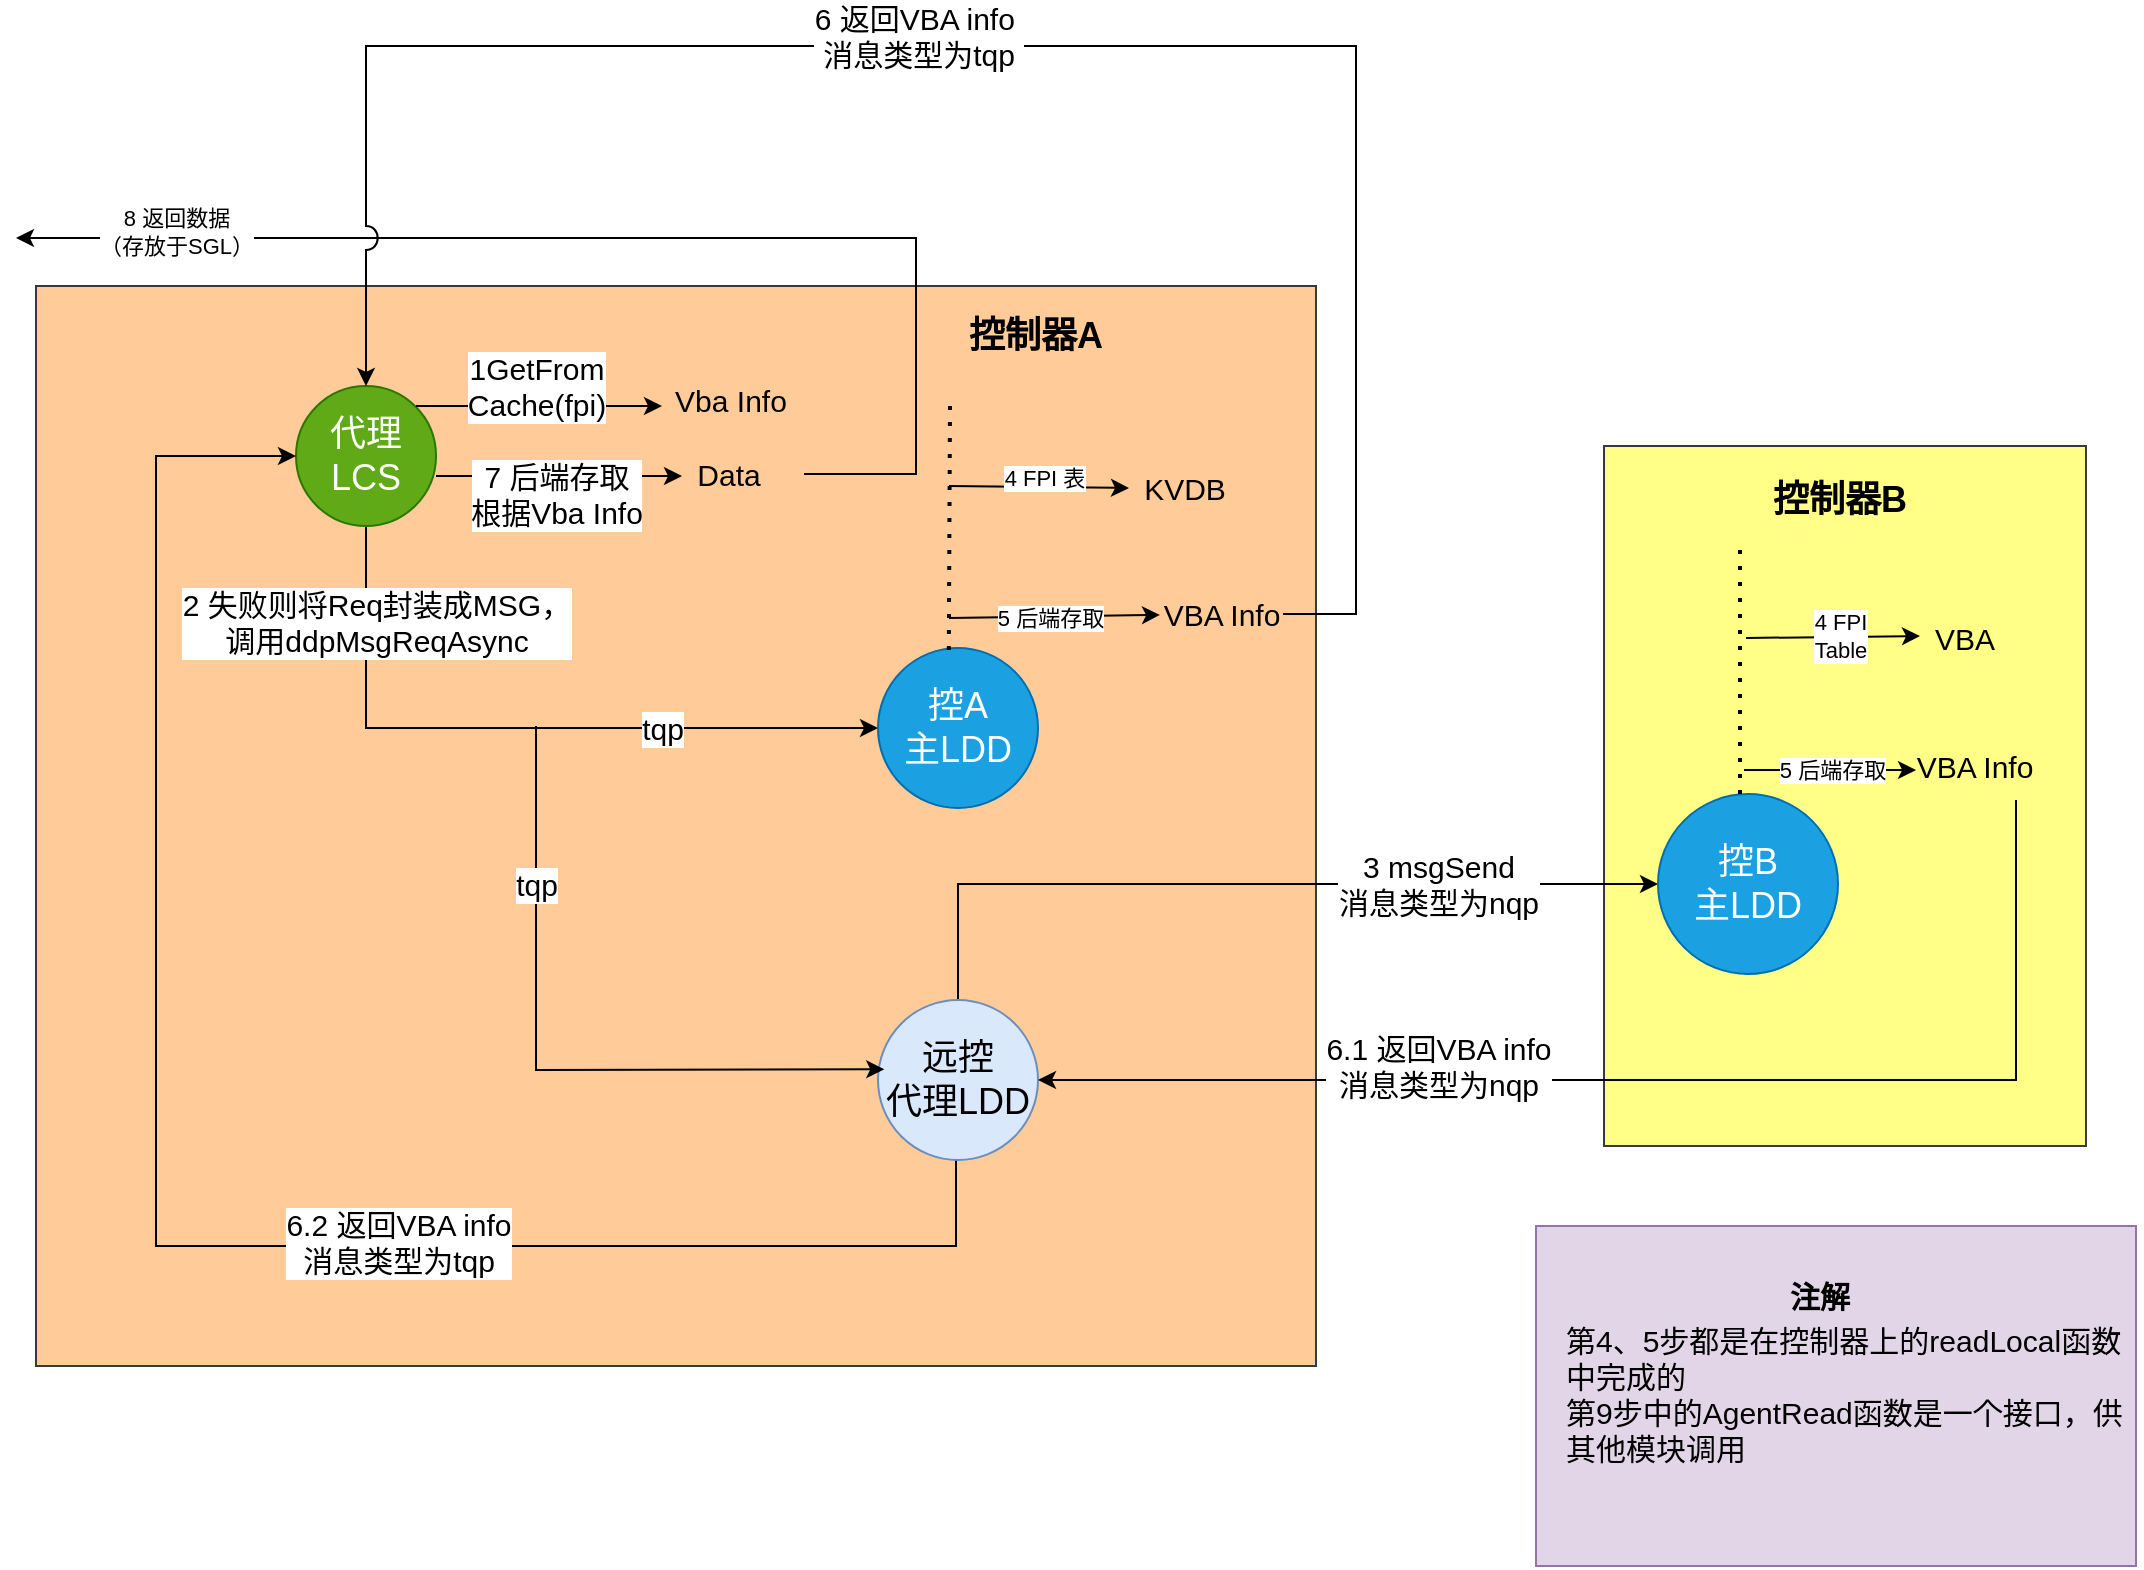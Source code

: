<mxfile version="21.6.8" type="github">
  <diagram name="第 1 页" id="KYxuzU7f_rdgAicGb6aT">
    <mxGraphModel dx="1761" dy="1723" grid="1" gridSize="10" guides="1" tooltips="1" connect="1" arrows="1" fold="1" page="1" pageScale="1" pageWidth="827" pageHeight="1169" math="0" shadow="0">
      <root>
        <mxCell id="0" />
        <mxCell id="1" parent="0" />
        <mxCell id="RK_rrIBk2QPuKFIXuzQy-28" value="" style="rounded=0;whiteSpace=wrap;html=1;fillColor=#ffff88;strokeColor=#36393d;" vertex="1" parent="1">
          <mxGeometry x="474" y="60" width="241" height="350" as="geometry" />
        </mxCell>
        <mxCell id="RK_rrIBk2QPuKFIXuzQy-27" value="" style="rounded=0;whiteSpace=wrap;html=1;fillColor=#ffcc99;strokeColor=#36393d;" vertex="1" parent="1">
          <mxGeometry x="-310" y="-20" width="640" height="540" as="geometry" />
        </mxCell>
        <mxCell id="tnGbYBRrjQ65WLvPyJLb-3" style="edgeStyle=orthogonalEdgeStyle;rounded=0;orthogonalLoop=1;jettySize=auto;html=1;exitX=0.5;exitY=1;exitDx=0;exitDy=0;entryX=0;entryY=0.5;entryDx=0;entryDy=0;" parent="1" source="tnGbYBRrjQ65WLvPyJLb-7" target="RK_rrIBk2QPuKFIXuzQy-1" edge="1">
          <mxGeometry relative="1" as="geometry">
            <mxPoint x="302.5" y="113.5" as="sourcePoint" />
            <mxPoint x="420" y="226.5" as="targetPoint" />
          </mxGeometry>
        </mxCell>
        <mxCell id="tnGbYBRrjQ65WLvPyJLb-5" value="&lt;font style=&quot;font-size: 15px;&quot;&gt;2 失败则将Req封装成MSG，&lt;br&gt;调用ddpMsgReqAsync&lt;/font&gt;" style="edgeLabel;html=1;align=center;verticalAlign=middle;resizable=0;points=[];" parent="tnGbYBRrjQ65WLvPyJLb-3" vertex="1" connectable="0">
          <mxGeometry x="0.384" y="-1" relative="1" as="geometry">
            <mxPoint x="-141" y="-54" as="offset" />
          </mxGeometry>
        </mxCell>
        <mxCell id="RK_rrIBk2QPuKFIXuzQy-2" value="&lt;font style=&quot;font-size: 15px;&quot;&gt;tqp&lt;/font&gt;" style="edgeLabel;html=1;align=center;verticalAlign=middle;resizable=0;points=[];" vertex="1" connectable="0" parent="tnGbYBRrjQ65WLvPyJLb-3">
          <mxGeometry x="0.555" y="-3" relative="1" as="geometry">
            <mxPoint x="-29" y="-3" as="offset" />
          </mxGeometry>
        </mxCell>
        <mxCell id="tnGbYBRrjQ65WLvPyJLb-7" value="&lt;font style=&quot;font-size: 18px;&quot;&gt;代理LCS&lt;/font&gt;" style="ellipse;whiteSpace=wrap;html=1;aspect=fixed;fillColor=#60a917;fontColor=#ffffff;strokeColor=#2D7600;" parent="1" vertex="1">
          <mxGeometry x="-180" y="30" width="70" height="70" as="geometry" />
        </mxCell>
        <mxCell id="tnGbYBRrjQ65WLvPyJLb-13" style="edgeStyle=orthogonalEdgeStyle;rounded=0;orthogonalLoop=1;jettySize=auto;html=1;exitX=0.5;exitY=0;exitDx=0;exitDy=0;entryX=0;entryY=0.5;entryDx=0;entryDy=0;" parent="1" source="tnGbYBRrjQ65WLvPyJLb-8" target="tnGbYBRrjQ65WLvPyJLb-12" edge="1">
          <mxGeometry relative="1" as="geometry">
            <mxPoint x="30" y="282" as="sourcePoint" />
            <mxPoint x="590" y="270" as="targetPoint" />
            <Array as="points">
              <mxPoint x="151" y="279" />
            </Array>
          </mxGeometry>
        </mxCell>
        <mxCell id="tnGbYBRrjQ65WLvPyJLb-14" value="&lt;font style=&quot;font-size: 15px;&quot;&gt;3 msgSend&lt;br&gt;消息类型为nqp&lt;br&gt;&lt;/font&gt;" style="edgeLabel;html=1;align=center;verticalAlign=middle;resizable=0;points=[];" parent="tnGbYBRrjQ65WLvPyJLb-13" vertex="1" connectable="0">
          <mxGeometry x="-0.189" y="3" relative="1" as="geometry">
            <mxPoint x="132" y="3" as="offset" />
          </mxGeometry>
        </mxCell>
        <mxCell id="RK_rrIBk2QPuKFIXuzQy-23" style="edgeStyle=orthogonalEdgeStyle;rounded=0;orthogonalLoop=1;jettySize=auto;html=1;entryX=0;entryY=0.5;entryDx=0;entryDy=0;exitX=0.5;exitY=1;exitDx=0;exitDy=0;" edge="1" parent="1" source="tnGbYBRrjQ65WLvPyJLb-8" target="tnGbYBRrjQ65WLvPyJLb-7">
          <mxGeometry relative="1" as="geometry">
            <Array as="points">
              <mxPoint x="150" y="460" />
              <mxPoint x="-250" y="460" />
              <mxPoint x="-250" y="65" />
            </Array>
          </mxGeometry>
        </mxCell>
        <mxCell id="RK_rrIBk2QPuKFIXuzQy-24" value="&lt;font style=&quot;font-size: 15px;&quot;&gt;6.2 返回VBA info&lt;br&gt;消息类型为tqp&lt;/font&gt;" style="edgeLabel;html=1;align=center;verticalAlign=middle;resizable=0;points=[];" vertex="1" connectable="0" parent="RK_rrIBk2QPuKFIXuzQy-23">
          <mxGeometry x="-0.29" y="-2" relative="1" as="geometry">
            <mxPoint x="-1" as="offset" />
          </mxGeometry>
        </mxCell>
        <mxCell id="tnGbYBRrjQ65WLvPyJLb-8" value="&lt;font style=&quot;font-size: 18px;&quot;&gt;远控&lt;br&gt;代理LDD&lt;/font&gt;" style="ellipse;whiteSpace=wrap;html=1;aspect=fixed;fillColor=#dae8fc;strokeColor=#6c8ebf;" parent="1" vertex="1">
          <mxGeometry x="111" y="337" width="80" height="80" as="geometry" />
        </mxCell>
        <mxCell id="tnGbYBRrjQ65WLvPyJLb-12" value="&lt;span style=&quot;font-size: 18px;&quot;&gt;控B&lt;br&gt;主LDD&lt;br&gt;&lt;/span&gt;" style="ellipse;whiteSpace=wrap;html=1;aspect=fixed;fillColor=#1ba1e2;strokeColor=#006EAF;fontColor=#ffffff;" parent="1" vertex="1">
          <mxGeometry x="501" y="234" width="90" height="90" as="geometry" />
        </mxCell>
        <mxCell id="tnGbYBRrjQ65WLvPyJLb-21" value="" style="endArrow=classic;html=1;rounded=0;entryX=0;entryY=0.5;entryDx=0;entryDy=0;" parent="1" edge="1">
          <mxGeometry width="50" height="50" relative="1" as="geometry">
            <mxPoint x="545" y="156" as="sourcePoint" />
            <mxPoint x="632" y="155" as="targetPoint" />
          </mxGeometry>
        </mxCell>
        <mxCell id="tnGbYBRrjQ65WLvPyJLb-35" value="4 FPI &lt;br&gt;Table" style="edgeLabel;html=1;align=center;verticalAlign=middle;resizable=0;points=[];" parent="tnGbYBRrjQ65WLvPyJLb-21" vertex="1" connectable="0">
          <mxGeometry x="0.042" y="1" relative="1" as="geometry">
            <mxPoint x="1" as="offset" />
          </mxGeometry>
        </mxCell>
        <mxCell id="tnGbYBRrjQ65WLvPyJLb-22" value="&lt;font style=&quot;font-size: 15px;&quot;&gt;VBA&lt;/font&gt;" style="text;strokeColor=none;align=center;fillColor=none;html=1;verticalAlign=middle;whiteSpace=wrap;rounded=0;" parent="1" vertex="1">
          <mxGeometry x="632" y="139" width="45" height="34" as="geometry" />
        </mxCell>
        <mxCell id="tnGbYBRrjQ65WLvPyJLb-26" style="edgeStyle=orthogonalEdgeStyle;rounded=0;orthogonalLoop=1;jettySize=auto;html=1;entryX=1;entryY=0.5;entryDx=0;entryDy=0;" parent="1" source="tnGbYBRrjQ65WLvPyJLb-23" edge="1" target="tnGbYBRrjQ65WLvPyJLb-8">
          <mxGeometry relative="1" as="geometry">
            <mxPoint x="60" y="310" as="targetPoint" />
            <Array as="points">
              <mxPoint x="680" y="377" />
            </Array>
          </mxGeometry>
        </mxCell>
        <mxCell id="tnGbYBRrjQ65WLvPyJLb-27" value="&lt;font style=&quot;font-size: 15px;&quot;&gt;6.1 返回VBA info&lt;br&gt;消息类型为nqp&lt;br&gt;&lt;/font&gt;" style="edgeLabel;html=1;align=center;verticalAlign=middle;resizable=0;points=[];" parent="tnGbYBRrjQ65WLvPyJLb-26" vertex="1" connectable="0">
          <mxGeometry x="-0.223" relative="1" as="geometry">
            <mxPoint x="-185" y="-7" as="offset" />
          </mxGeometry>
        </mxCell>
        <mxCell id="tnGbYBRrjQ65WLvPyJLb-23" value="&lt;font style=&quot;font-size: 15px;&quot;&gt;VBA Info&lt;/font&gt;" style="text;strokeColor=none;align=center;fillColor=none;html=1;verticalAlign=middle;whiteSpace=wrap;rounded=0;" parent="1" vertex="1">
          <mxGeometry x="622" y="203" width="75" height="34" as="geometry" />
        </mxCell>
        <mxCell id="tnGbYBRrjQ65WLvPyJLb-24" value="" style="endArrow=classic;html=1;rounded=0;entryX=0.107;entryY=0.559;entryDx=0;entryDy=0;entryPerimeter=0;" parent="1" target="tnGbYBRrjQ65WLvPyJLb-23" edge="1">
          <mxGeometry width="50" height="50" relative="1" as="geometry">
            <mxPoint x="544" y="222" as="sourcePoint" />
            <mxPoint x="616" y="222" as="targetPoint" />
          </mxGeometry>
        </mxCell>
        <mxCell id="tnGbYBRrjQ65WLvPyJLb-25" value="5 后端存取" style="edgeLabel;html=1;align=center;verticalAlign=middle;resizable=0;points=[];" parent="tnGbYBRrjQ65WLvPyJLb-24" vertex="1" connectable="0">
          <mxGeometry x="-0.176" relative="1" as="geometry">
            <mxPoint x="8" as="offset" />
          </mxGeometry>
        </mxCell>
        <mxCell id="tnGbYBRrjQ65WLvPyJLb-40" value="" style="endArrow=classic;html=1;rounded=0;" parent="1" edge="1">
          <mxGeometry width="50" height="50" relative="1" as="geometry">
            <mxPoint x="-110" y="75" as="sourcePoint" />
            <mxPoint x="13" y="75" as="targetPoint" />
          </mxGeometry>
        </mxCell>
        <mxCell id="tnGbYBRrjQ65WLvPyJLb-41" value="&lt;font style=&quot;font-size: 15px;&quot;&gt;7 后端存取&lt;br&gt;根据Vba Info&lt;br&gt;&lt;/font&gt;" style="edgeLabel;html=1;align=center;verticalAlign=middle;resizable=0;points=[];" parent="tnGbYBRrjQ65WLvPyJLb-40" vertex="1" connectable="0">
          <mxGeometry x="-0.217" y="1" relative="1" as="geometry">
            <mxPoint x="12" y="10" as="offset" />
          </mxGeometry>
        </mxCell>
        <mxCell id="tnGbYBRrjQ65WLvPyJLb-44" value="" style="endArrow=none;dashed=1;html=1;dashPattern=1 3;strokeWidth=2;rounded=0;exitX=0.5;exitY=0;exitDx=0;exitDy=0;" parent="1" edge="1">
          <mxGeometry width="50" height="50" relative="1" as="geometry">
            <mxPoint x="542" y="234" as="sourcePoint" />
            <mxPoint x="542" y="110" as="targetPoint" />
          </mxGeometry>
        </mxCell>
        <mxCell id="tnGbYBRrjQ65WLvPyJLb-49" value="&lt;font style=&quot;font-size: 18px;&quot;&gt;&lt;b&gt;控制器B&lt;/b&gt;&lt;/font&gt;" style="text;strokeColor=none;align=center;fillColor=none;html=1;verticalAlign=middle;whiteSpace=wrap;rounded=0;" parent="1" vertex="1">
          <mxGeometry x="552" y="72" width="80" height="30" as="geometry" />
        </mxCell>
        <mxCell id="tnGbYBRrjQ65WLvPyJLb-54" value="" style="endArrow=classic;html=1;rounded=0;exitX=1;exitY=0.5;exitDx=0;exitDy=0;" parent="1" edge="1" source="RK_rrIBk2QPuKFIXuzQy-17">
          <mxGeometry width="50" height="50" relative="1" as="geometry">
            <mxPoint x="70" y="83" as="sourcePoint" />
            <mxPoint x="-320" y="-44" as="targetPoint" />
            <Array as="points">
              <mxPoint x="130" y="74" />
              <mxPoint x="130" y="-44" />
              <mxPoint x="-50" y="-44" />
              <mxPoint x="-240" y="-44" />
            </Array>
          </mxGeometry>
        </mxCell>
        <mxCell id="tnGbYBRrjQ65WLvPyJLb-55" value="8 返回数据&lt;br&gt;（存放于SGL）" style="edgeLabel;html=1;align=center;verticalAlign=middle;resizable=0;points=[];" parent="tnGbYBRrjQ65WLvPyJLb-54" vertex="1" connectable="0">
          <mxGeometry x="0.288" y="-3" relative="1" as="geometry">
            <mxPoint x="-142" as="offset" />
          </mxGeometry>
        </mxCell>
        <mxCell id="tnGbYBRrjQ65WLvPyJLb-63" value="" style="group" parent="1" vertex="1" connectable="0">
          <mxGeometry x="400" y="450" width="343" height="170" as="geometry" />
        </mxCell>
        <mxCell id="tnGbYBRrjQ65WLvPyJLb-61" value="" style="whiteSpace=wrap;html=1;fillColor=#e1d5e7;strokeColor=#9673a6;" parent="tnGbYBRrjQ65WLvPyJLb-63" vertex="1">
          <mxGeometry x="40" width="300" height="170" as="geometry" />
        </mxCell>
        <mxCell id="tnGbYBRrjQ65WLvPyJLb-60" value="&lt;font style=&quot;font-size: 15px;&quot;&gt;&lt;br&gt;第4、5步都是在控制器上的readLocal函数中完成的&lt;br&gt;第9步中的AgentRead函数是一个接口，供其他模块调用&lt;/font&gt;" style="text;strokeColor=none;align=left;fillColor=none;html=1;verticalAlign=middle;whiteSpace=wrap;rounded=0;" parent="tnGbYBRrjQ65WLvPyJLb-63" vertex="1">
          <mxGeometry x="53" y="60" width="290" height="30" as="geometry" />
        </mxCell>
        <mxCell id="tnGbYBRrjQ65WLvPyJLb-62" value="&lt;font style=&quot;font-size: 15px;&quot;&gt;&lt;b&gt;注解&lt;/b&gt;&lt;/font&gt;" style="text;strokeColor=none;align=center;fillColor=none;html=1;verticalAlign=middle;whiteSpace=wrap;rounded=0;" parent="tnGbYBRrjQ65WLvPyJLb-63" vertex="1">
          <mxGeometry x="151.5" y="20" width="60" height="30" as="geometry" />
        </mxCell>
        <mxCell id="RK_rrIBk2QPuKFIXuzQy-1" value="&lt;font style=&quot;font-size: 18px;&quot;&gt;控A&lt;br&gt;主LDD&lt;/font&gt;" style="ellipse;whiteSpace=wrap;html=1;aspect=fixed;fillColor=#1ba1e2;fontColor=#ffffff;strokeColor=#006EAF;" vertex="1" parent="1">
          <mxGeometry x="111" y="161" width="80" height="80" as="geometry" />
        </mxCell>
        <mxCell id="RK_rrIBk2QPuKFIXuzQy-8" value="" style="endArrow=classic;html=1;rounded=0;entryX=0;entryY=0.5;entryDx=0;entryDy=0;" edge="1" parent="1" target="RK_rrIBk2QPuKFIXuzQy-10">
          <mxGeometry width="50" height="50" relative="1" as="geometry">
            <mxPoint x="146.5" y="80" as="sourcePoint" />
            <mxPoint x="201.5" y="80" as="targetPoint" />
          </mxGeometry>
        </mxCell>
        <mxCell id="RK_rrIBk2QPuKFIXuzQy-9" value="4 FPI 表" style="edgeLabel;html=1;align=center;verticalAlign=middle;resizable=0;points=[];" vertex="1" connectable="0" parent="RK_rrIBk2QPuKFIXuzQy-8">
          <mxGeometry x="0.042" y="5" relative="1" as="geometry">
            <mxPoint as="offset" />
          </mxGeometry>
        </mxCell>
        <mxCell id="RK_rrIBk2QPuKFIXuzQy-10" value="&lt;font style=&quot;font-size: 15px;&quot;&gt;KVDB&lt;/font&gt;" style="text;strokeColor=none;align=center;fillColor=none;html=1;verticalAlign=middle;whiteSpace=wrap;rounded=0;" vertex="1" parent="1">
          <mxGeometry x="236.5" y="64" width="55" height="34" as="geometry" />
        </mxCell>
        <mxCell id="RK_rrIBk2QPuKFIXuzQy-14" value="" style="endArrow=classic;html=1;rounded=0;" edge="1" parent="1" target="RK_rrIBk2QPuKFIXuzQy-22">
          <mxGeometry width="50" height="50" relative="1" as="geometry">
            <mxPoint x="146.5" y="146" as="sourcePoint" />
            <mxPoint x="214.5" y="146" as="targetPoint" />
          </mxGeometry>
        </mxCell>
        <mxCell id="RK_rrIBk2QPuKFIXuzQy-15" value="5 后端存取" style="edgeLabel;html=1;align=center;verticalAlign=middle;resizable=0;points=[];" vertex="1" connectable="0" parent="RK_rrIBk2QPuKFIXuzQy-14">
          <mxGeometry x="-0.176" relative="1" as="geometry">
            <mxPoint x="7" as="offset" />
          </mxGeometry>
        </mxCell>
        <mxCell id="RK_rrIBk2QPuKFIXuzQy-16" value="" style="endArrow=none;dashed=1;html=1;dashPattern=1 3;strokeWidth=2;rounded=0;" edge="1" parent="1">
          <mxGeometry width="50" height="50" relative="1" as="geometry">
            <mxPoint x="146.41" y="162" as="sourcePoint" />
            <mxPoint x="147" y="40" as="targetPoint" />
          </mxGeometry>
        </mxCell>
        <mxCell id="RK_rrIBk2QPuKFIXuzQy-17" value="&lt;font style=&quot;font-size: 15px;&quot;&gt;Data&lt;/font&gt;" style="text;strokeColor=none;align=center;fillColor=none;html=1;verticalAlign=middle;whiteSpace=wrap;rounded=0;" vertex="1" parent="1">
          <mxGeometry x="-1" y="57" width="75" height="34" as="geometry" />
        </mxCell>
        <mxCell id="RK_rrIBk2QPuKFIXuzQy-21" value="" style="edgeStyle=none;orthogonalLoop=1;jettySize=auto;html=1;rounded=0;entryX=0.039;entryY=0.433;entryDx=0;entryDy=0;entryPerimeter=0;" edge="1" parent="1" target="tnGbYBRrjQ65WLvPyJLb-8">
          <mxGeometry width="80" relative="1" as="geometry">
            <mxPoint x="-60" y="200" as="sourcePoint" />
            <mxPoint x="130" y="190" as="targetPoint" />
            <Array as="points">
              <mxPoint x="-60" y="372" />
            </Array>
          </mxGeometry>
        </mxCell>
        <mxCell id="RK_rrIBk2QPuKFIXuzQy-35" value="&lt;font style=&quot;font-size: 15px;&quot;&gt;tqp&lt;/font&gt;" style="edgeLabel;html=1;align=center;verticalAlign=middle;resizable=0;points=[];" vertex="1" connectable="0" parent="RK_rrIBk2QPuKFIXuzQy-21">
          <mxGeometry x="-0.525" y="6" relative="1" as="geometry">
            <mxPoint x="-6" y="-3" as="offset" />
          </mxGeometry>
        </mxCell>
        <mxCell id="RK_rrIBk2QPuKFIXuzQy-33" style="edgeStyle=orthogonalEdgeStyle;rounded=0;orthogonalLoop=1;jettySize=auto;html=1;entryX=0.5;entryY=0;entryDx=0;entryDy=0;jumpStyle=arc;jumpSize=12;" edge="1" parent="1" source="RK_rrIBk2QPuKFIXuzQy-22" target="tnGbYBRrjQ65WLvPyJLb-7">
          <mxGeometry relative="1" as="geometry">
            <Array as="points">
              <mxPoint x="350" y="144" />
              <mxPoint x="350" y="-140" />
              <mxPoint x="-145" y="-140" />
            </Array>
          </mxGeometry>
        </mxCell>
        <mxCell id="RK_rrIBk2QPuKFIXuzQy-34" value="&lt;font style=&quot;font-size: 15px;&quot;&gt;6 返回VBA info&amp;nbsp;&lt;br&gt;消息类型为tqp&lt;/font&gt;" style="edgeLabel;html=1;align=center;verticalAlign=middle;resizable=0;points=[];" vertex="1" connectable="0" parent="RK_rrIBk2QPuKFIXuzQy-33">
          <mxGeometry x="0.096" y="-5" relative="1" as="geometry">
            <mxPoint as="offset" />
          </mxGeometry>
        </mxCell>
        <mxCell id="RK_rrIBk2QPuKFIXuzQy-22" value="&lt;font style=&quot;font-size: 15px;&quot;&gt;VBA Info&lt;/font&gt;" style="text;strokeColor=none;align=center;fillColor=none;html=1;verticalAlign=middle;whiteSpace=wrap;rounded=0;" vertex="1" parent="1">
          <mxGeometry x="252" y="127" width="61.5" height="34" as="geometry" />
        </mxCell>
        <mxCell id="RK_rrIBk2QPuKFIXuzQy-32" value="&lt;font style=&quot;font-size: 18px;&quot;&gt;&lt;b&gt;控制器A&lt;br&gt;&lt;/b&gt;&lt;/font&gt;" style="text;strokeColor=none;align=center;fillColor=none;html=1;verticalAlign=middle;whiteSpace=wrap;rounded=0;" vertex="1" parent="1">
          <mxGeometry x="150" y="-10" width="80" height="30" as="geometry" />
        </mxCell>
        <mxCell id="RK_rrIBk2QPuKFIXuzQy-38" value="" style="endArrow=classic;html=1;rounded=0;" edge="1" parent="1">
          <mxGeometry width="50" height="50" relative="1" as="geometry">
            <mxPoint x="-120" y="40" as="sourcePoint" />
            <mxPoint x="3" y="40" as="targetPoint" />
          </mxGeometry>
        </mxCell>
        <mxCell id="RK_rrIBk2QPuKFIXuzQy-39" value="&lt;font style=&quot;font-size: 15px;&quot;&gt;1GetFrom&lt;br&gt;Cache(fpi)&lt;/font&gt;" style="edgeLabel;html=1;align=center;verticalAlign=middle;resizable=0;points=[];" vertex="1" connectable="0" parent="RK_rrIBk2QPuKFIXuzQy-38">
          <mxGeometry x="-0.217" y="1" relative="1" as="geometry">
            <mxPoint x="12" y="-9" as="offset" />
          </mxGeometry>
        </mxCell>
        <mxCell id="RK_rrIBk2QPuKFIXuzQy-40" value="&lt;font style=&quot;font-size: 15px;&quot;&gt;Vba Info&lt;/font&gt;" style="text;strokeColor=none;align=center;fillColor=none;html=1;verticalAlign=middle;whiteSpace=wrap;rounded=0;" vertex="1" parent="1">
          <mxGeometry y="20" width="75" height="34" as="geometry" />
        </mxCell>
      </root>
    </mxGraphModel>
  </diagram>
</mxfile>
